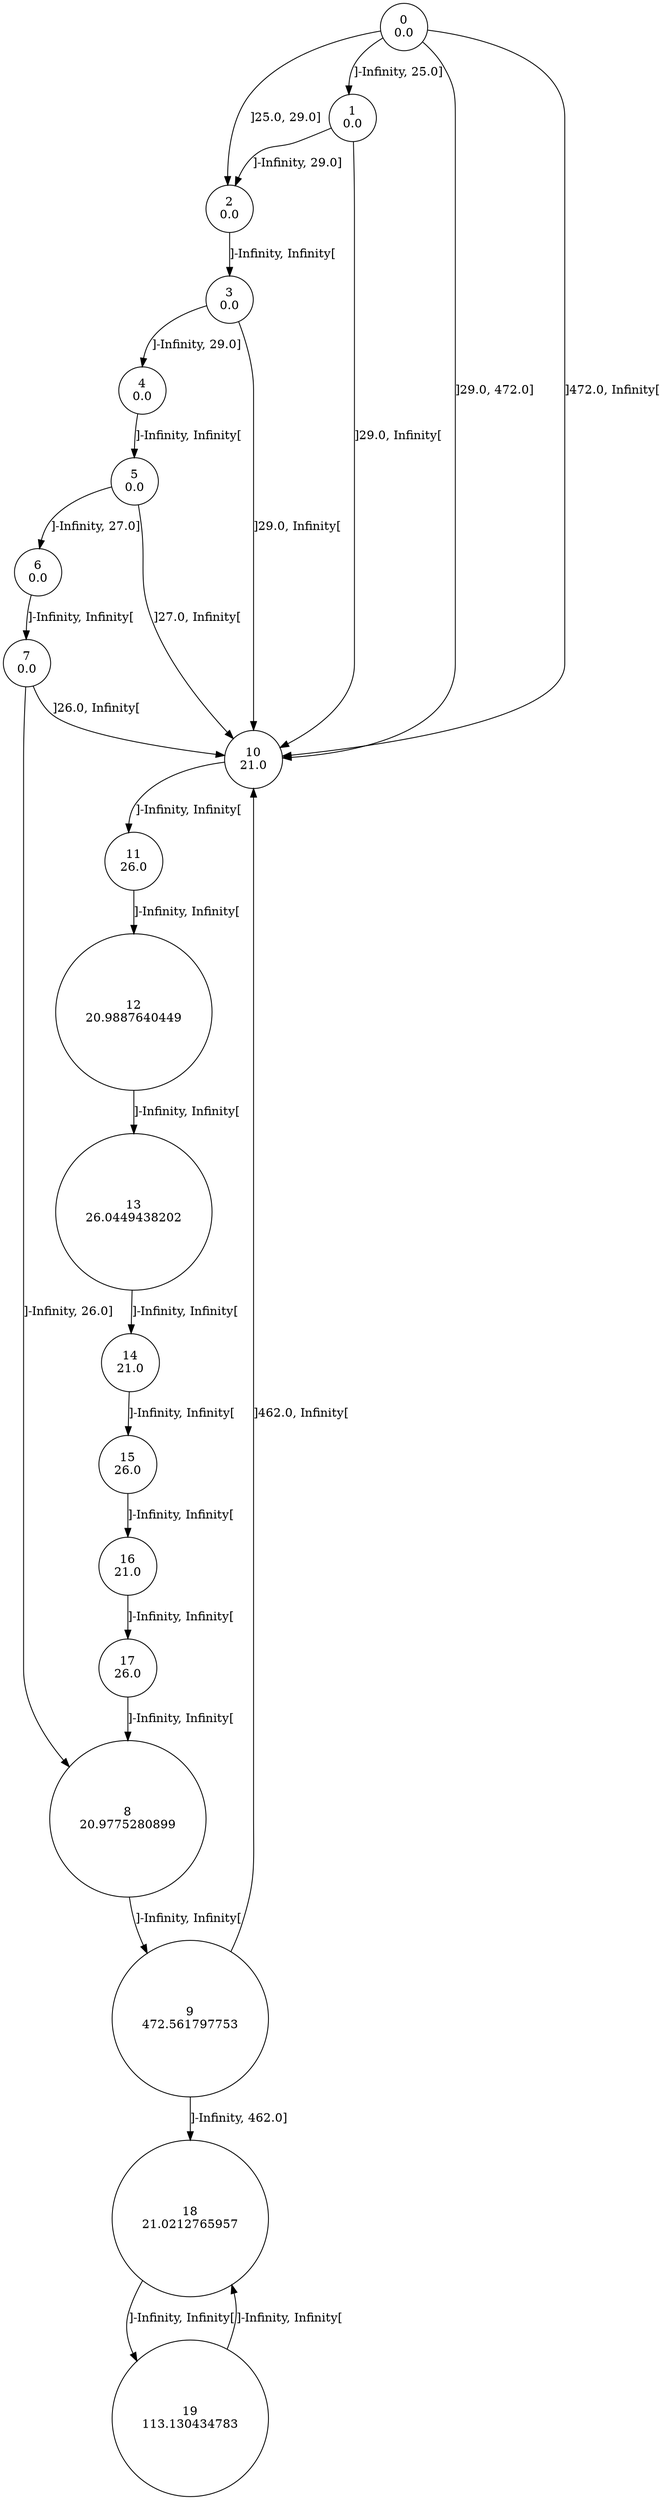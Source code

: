 digraph a {
0 [shape=circle, label="0\n0.0"];
	0 -> 1 [label="]-Infinity, 25.0]"];
	0 -> 2 [label="]25.0, 29.0]"];
	0 -> 10 [label="]29.0, 472.0]"];
	0 -> 10 [label="]472.0, Infinity["];
1 [shape=circle, label="1\n0.0"];
	1 -> 2 [label="]-Infinity, 29.0]"];
	1 -> 10 [label="]29.0, Infinity["];
2 [shape=circle, label="2\n0.0"];
	2 -> 3 [label="]-Infinity, Infinity["];
3 [shape=circle, label="3\n0.0"];
	3 -> 4 [label="]-Infinity, 29.0]"];
	3 -> 10 [label="]29.0, Infinity["];
4 [shape=circle, label="4\n0.0"];
	4 -> 5 [label="]-Infinity, Infinity["];
5 [shape=circle, label="5\n0.0"];
	5 -> 6 [label="]-Infinity, 27.0]"];
	5 -> 10 [label="]27.0, Infinity["];
6 [shape=circle, label="6\n0.0"];
	6 -> 7 [label="]-Infinity, Infinity["];
7 [shape=circle, label="7\n0.0"];
	7 -> 8 [label="]-Infinity, 26.0]"];
	7 -> 10 [label="]26.0, Infinity["];
8 [shape=circle, label="8\n20.9775280899"];
	8 -> 9 [label="]-Infinity, Infinity["];
9 [shape=circle, label="9\n472.561797753"];
	9 -> 18 [label="]-Infinity, 462.0]"];
	9 -> 10 [label="]462.0, Infinity["];
10 [shape=circle, label="10\n21.0"];
	10 -> 11 [label="]-Infinity, Infinity["];
11 [shape=circle, label="11\n26.0"];
	11 -> 12 [label="]-Infinity, Infinity["];
12 [shape=circle, label="12\n20.9887640449"];
	12 -> 13 [label="]-Infinity, Infinity["];
13 [shape=circle, label="13\n26.0449438202"];
	13 -> 14 [label="]-Infinity, Infinity["];
14 [shape=circle, label="14\n21.0"];
	14 -> 15 [label="]-Infinity, Infinity["];
15 [shape=circle, label="15\n26.0"];
	15 -> 16 [label="]-Infinity, Infinity["];
16 [shape=circle, label="16\n21.0"];
	16 -> 17 [label="]-Infinity, Infinity["];
17 [shape=circle, label="17\n26.0"];
	17 -> 8 [label="]-Infinity, Infinity["];
18 [shape=circle, label="18\n21.0212765957"];
	18 -> 19 [label="]-Infinity, Infinity["];
19 [shape=circle, label="19\n113.130434783"];
	19 -> 18 [label="]-Infinity, Infinity["];
}